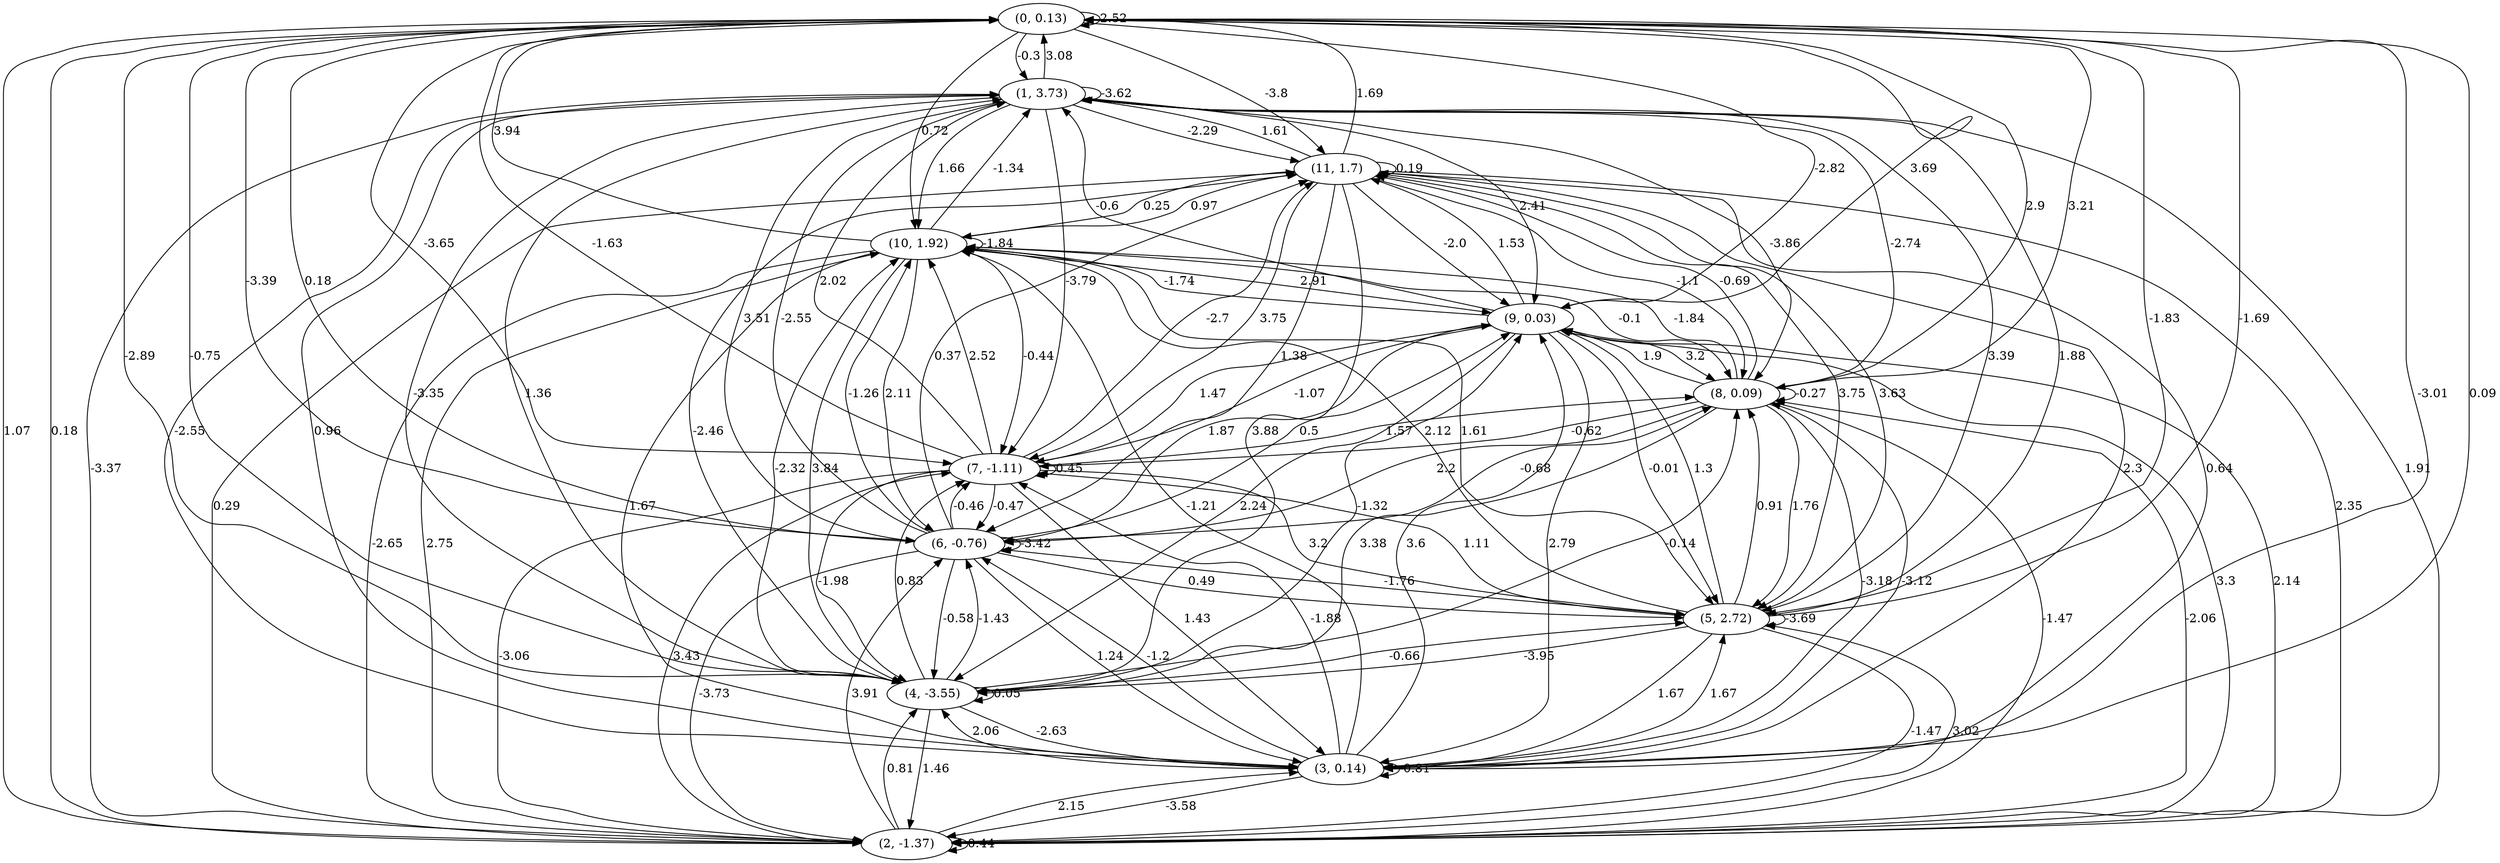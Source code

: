 digraph {
    0 [ label = "(0, 0.13)" ]
    1 [ label = "(1, 3.73)" ]
    2 [ label = "(2, -1.37)" ]
    3 [ label = "(3, 0.14)" ]
    4 [ label = "(4, -3.55)" ]
    5 [ label = "(5, 2.72)" ]
    6 [ label = "(6, -0.76)" ]
    7 [ label = "(7, -1.11)" ]
    8 [ label = "(8, 0.09)" ]
    9 [ label = "(9, 0.03)" ]
    10 [ label = "(10, 1.92)" ]
    11 [ label = "(11, 1.7)" ]
    0 -> 0 [ label = "2.52" ]
    1 -> 1 [ label = "-3.62" ]
    2 -> 2 [ label = "0.44" ]
    3 -> 3 [ label = "-0.81" ]
    4 -> 4 [ label = "0.05" ]
    5 -> 5 [ label = "-3.69" ]
    6 -> 6 [ label = "-3.42" ]
    7 -> 7 [ label = "0.45" ]
    8 -> 8 [ label = "-0.27" ]
    10 -> 10 [ label = "-1.84" ]
    11 -> 11 [ label = "0.19" ]
    1 -> 0 [ label = "3.08" ]
    2 -> 0 [ label = "0.18" ]
    3 -> 0 [ label = "0.09" ]
    4 -> 0 [ label = "-0.75" ]
    5 -> 0 [ label = "-1.69" ]
    6 -> 0 [ label = "0.18" ]
    7 -> 0 [ label = "-1.63" ]
    8 -> 0 [ label = "3.21" ]
    9 -> 0 [ label = "3.69" ]
    10 -> 0 [ label = "3.94" ]
    11 -> 0 [ label = "1.69" ]
    0 -> 1 [ label = "-0.3" ]
    2 -> 1 [ label = "-3.37" ]
    3 -> 1 [ label = "0.96" ]
    4 -> 1 [ label = "1.36" ]
    5 -> 1 [ label = "1.88" ]
    6 -> 1 [ label = "-2.55" ]
    7 -> 1 [ label = "2.02" ]
    8 -> 1 [ label = "-2.74" ]
    9 -> 1 [ label = "-0.6" ]
    10 -> 1 [ label = "-1.34" ]
    11 -> 1 [ label = "1.61" ]
    0 -> 2 [ label = "1.07" ]
    1 -> 2 [ label = "1.91" ]
    3 -> 2 [ label = "-3.58" ]
    4 -> 2 [ label = "1.46" ]
    5 -> 2 [ label = "-1.47" ]
    6 -> 2 [ label = "-3.73" ]
    7 -> 2 [ label = "-3.06" ]
    8 -> 2 [ label = "-1.47" ]
    9 -> 2 [ label = "3.3" ]
    10 -> 2 [ label = "-2.65" ]
    11 -> 2 [ label = "2.35" ]
    0 -> 3 [ label = "-3.01" ]
    1 -> 3 [ label = "-2.55" ]
    2 -> 3 [ label = "2.15" ]
    4 -> 3 [ label = "-2.63" ]
    5 -> 3 [ label = "1.67" ]
    6 -> 3 [ label = "1.24" ]
    7 -> 3 [ label = "1.43" ]
    8 -> 3 [ label = "-3.18" ]
    9 -> 3 [ label = "2.79" ]
    10 -> 3 [ label = "1.67" ]
    11 -> 3 [ label = "0.64" ]
    0 -> 4 [ label = "-2.89" ]
    1 -> 4 [ label = "-3.35" ]
    2 -> 4 [ label = "0.81" ]
    3 -> 4 [ label = "2.06" ]
    5 -> 4 [ label = "-3.95" ]
    6 -> 4 [ label = "-0.58" ]
    7 -> 4 [ label = "-1.98" ]
    8 -> 4 [ label = "3.38" ]
    9 -> 4 [ label = "2.24" ]
    10 -> 4 [ label = "3.84" ]
    11 -> 4 [ label = "3.88" ]
    0 -> 5 [ label = "-1.83" ]
    1 -> 5 [ label = "3.39" ]
    2 -> 5 [ label = "3.02" ]
    3 -> 5 [ label = "1.67" ]
    4 -> 5 [ label = "-0.66" ]
    6 -> 5 [ label = "0.49" ]
    7 -> 5 [ label = "3.2" ]
    8 -> 5 [ label = "1.76" ]
    9 -> 5 [ label = "-0.01" ]
    10 -> 5 [ label = "1.61" ]
    11 -> 5 [ label = "3.75" ]
    0 -> 6 [ label = "-3.39" ]
    1 -> 6 [ label = "3.51" ]
    2 -> 6 [ label = "3.91" ]
    3 -> 6 [ label = "-1.2" ]
    4 -> 6 [ label = "-1.43" ]
    5 -> 6 [ label = "-1.76" ]
    7 -> 6 [ label = "-0.47" ]
    8 -> 6 [ label = "2.2" ]
    9 -> 6 [ label = "1.87" ]
    10 -> 6 [ label = "2.11" ]
    11 -> 6 [ label = "1.38" ]
    0 -> 7 [ label = "-3.65" ]
    1 -> 7 [ label = "-3.79" ]
    2 -> 7 [ label = "3.43" ]
    3 -> 7 [ label = "-1.88" ]
    4 -> 7 [ label = "0.83" ]
    5 -> 7 [ label = "1.11" ]
    6 -> 7 [ label = "-0.46" ]
    8 -> 7 [ label = "-0.62" ]
    9 -> 7 [ label = "-1.07" ]
    10 -> 7 [ label = "-0.44" ]
    11 -> 7 [ label = "3.75" ]
    0 -> 8 [ label = "2.9" ]
    1 -> 8 [ label = "-3.86" ]
    2 -> 8 [ label = "-2.06" ]
    3 -> 8 [ label = "-3.12" ]
    4 -> 8 [ label = "-0.14" ]
    5 -> 8 [ label = "0.91" ]
    6 -> 8 [ label = "-0.68" ]
    7 -> 8 [ label = "1.57" ]
    9 -> 8 [ label = "3.2" ]
    10 -> 8 [ label = "-0.1" ]
    11 -> 8 [ label = "-1.1" ]
    0 -> 9 [ label = "-2.82" ]
    1 -> 9 [ label = "2.41" ]
    2 -> 9 [ label = "2.14" ]
    3 -> 9 [ label = "3.6" ]
    4 -> 9 [ label = "-1.32" ]
    5 -> 9 [ label = "1.3" ]
    6 -> 9 [ label = "0.5" ]
    7 -> 9 [ label = "1.47" ]
    8 -> 9 [ label = "1.9" ]
    10 -> 9 [ label = "2.91" ]
    11 -> 9 [ label = "-2.0" ]
    0 -> 10 [ label = "0.72" ]
    1 -> 10 [ label = "1.66" ]
    2 -> 10 [ label = "2.75" ]
    3 -> 10 [ label = "-1.21" ]
    4 -> 10 [ label = "-2.32" ]
    5 -> 10 [ label = "2.12" ]
    6 -> 10 [ label = "-1.26" ]
    7 -> 10 [ label = "2.52" ]
    8 -> 10 [ label = "-1.84" ]
    9 -> 10 [ label = "-1.74" ]
    11 -> 10 [ label = "0.25" ]
    0 -> 11 [ label = "-3.8" ]
    1 -> 11 [ label = "-2.29" ]
    2 -> 11 [ label = "0.29" ]
    3 -> 11 [ label = "2.3" ]
    4 -> 11 [ label = "-2.46" ]
    5 -> 11 [ label = "3.63" ]
    6 -> 11 [ label = "0.37" ]
    7 -> 11 [ label = "-2.7" ]
    8 -> 11 [ label = "-0.69" ]
    9 -> 11 [ label = "1.53" ]
    10 -> 11 [ label = "0.97" ]
}

